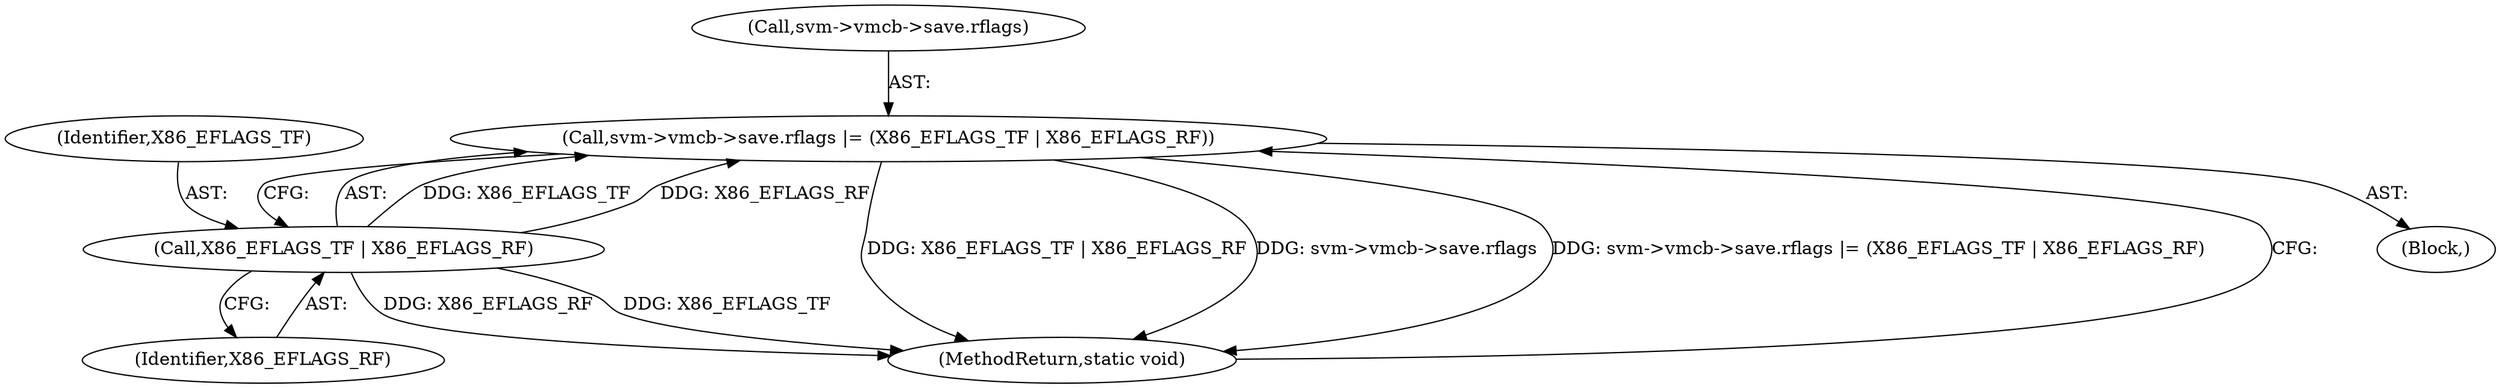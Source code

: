 digraph "0_linux_cbdb967af3d54993f5814f1cee0ed311a055377d_0@pointer" {
"1000130" [label="(Call,svm->vmcb->save.rflags |= (X86_EFLAGS_TF | X86_EFLAGS_RF))"];
"1000138" [label="(Call,X86_EFLAGS_TF | X86_EFLAGS_RF)"];
"1000139" [label="(Identifier,X86_EFLAGS_TF)"];
"1000104" [label="(Block,)"];
"1000131" [label="(Call,svm->vmcb->save.rflags)"];
"1000141" [label="(MethodReturn,static void)"];
"1000140" [label="(Identifier,X86_EFLAGS_RF)"];
"1000138" [label="(Call,X86_EFLAGS_TF | X86_EFLAGS_RF)"];
"1000130" [label="(Call,svm->vmcb->save.rflags |= (X86_EFLAGS_TF | X86_EFLAGS_RF))"];
"1000130" -> "1000104"  [label="AST: "];
"1000130" -> "1000138"  [label="CFG: "];
"1000131" -> "1000130"  [label="AST: "];
"1000138" -> "1000130"  [label="AST: "];
"1000141" -> "1000130"  [label="CFG: "];
"1000130" -> "1000141"  [label="DDG: X86_EFLAGS_TF | X86_EFLAGS_RF"];
"1000130" -> "1000141"  [label="DDG: svm->vmcb->save.rflags"];
"1000130" -> "1000141"  [label="DDG: svm->vmcb->save.rflags |= (X86_EFLAGS_TF | X86_EFLAGS_RF)"];
"1000138" -> "1000130"  [label="DDG: X86_EFLAGS_TF"];
"1000138" -> "1000130"  [label="DDG: X86_EFLAGS_RF"];
"1000138" -> "1000140"  [label="CFG: "];
"1000139" -> "1000138"  [label="AST: "];
"1000140" -> "1000138"  [label="AST: "];
"1000138" -> "1000141"  [label="DDG: X86_EFLAGS_RF"];
"1000138" -> "1000141"  [label="DDG: X86_EFLAGS_TF"];
}
